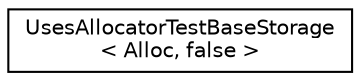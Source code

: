 digraph "Graphical Class Hierarchy"
{
  edge [fontname="Helvetica",fontsize="10",labelfontname="Helvetica",labelfontsize="10"];
  node [fontname="Helvetica",fontsize="10",shape=record];
  rankdir="LR";
  Node0 [label="UsesAllocatorTestBaseStorage\l\< Alloc, false \>",height=0.2,width=0.4,color="black", fillcolor="white", style="filled",URL="$struct_uses_allocator_test_base_storage_3_01_alloc_00_01false_01_4.html"];
}
